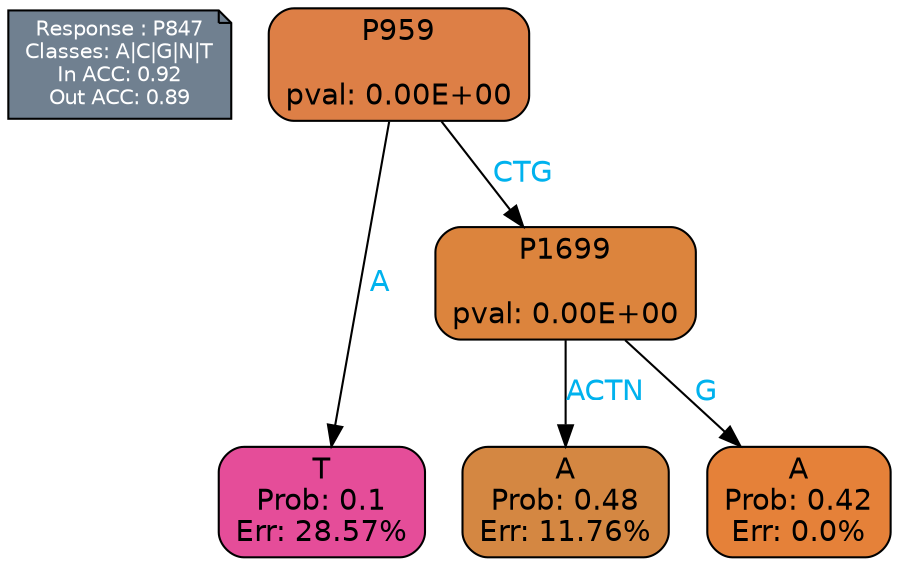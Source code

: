 digraph Tree {
node [shape=box, style="filled, rounded", color="black", fontname=helvetica] ;
graph [ranksep=equally, splines=polylines, bgcolor=transparent, dpi=600] ;
edge [fontname=helvetica] ;
LEGEND [label="Response : P847
Classes: A|C|G|N|T
In ACC: 0.92
Out ACC: 0.89
",shape=note,align=left,style=filled,fillcolor="slategray",fontcolor="white",fontsize=10];1 [label="P959

pval: 0.00E+00", fillcolor="#dd7f46"] ;
2 [label="T
Prob: 0.1
Err: 28.57%", fillcolor="#e54d99"] ;
3 [label="P1699

pval: 0.00E+00", fillcolor="#dc843d"] ;
4 [label="A
Prob: 0.48
Err: 11.76%", fillcolor="#d48742"] ;
5 [label="A
Prob: 0.42
Err: 0.0%", fillcolor="#e58139"] ;
1 -> 2 [label="A",fontcolor=deepskyblue2] ;
1 -> 3 [label="CTG",fontcolor=deepskyblue2] ;
3 -> 4 [label="ACTN",fontcolor=deepskyblue2] ;
3 -> 5 [label="G",fontcolor=deepskyblue2] ;
{rank = same; 2;4;5;}{rank = same; LEGEND;1;}}